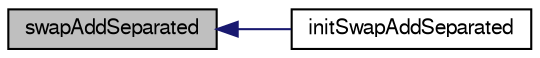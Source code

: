 digraph "swapAddSeparated"
{
  bgcolor="transparent";
  edge [fontname="FreeSans",fontsize="10",labelfontname="FreeSans",labelfontsize="10"];
  node [fontname="FreeSans",fontsize="10",shape=record];
  rankdir="LR";
  Node25 [label="swapAddSeparated",height=0.2,width=0.4,color="black", fillcolor="grey75", style="filled", fontcolor="black"];
  Node25 -> Node26 [dir="back",color="midnightblue",fontsize="10",style="solid",fontname="FreeSans"];
  Node26 [label="initSwapAddSeparated",height=0.2,width=0.4,color="black",URL="$a26566.html#a887824dffc59745399fc58dfa4ca81a7",tooltip="Initialise swap of patch point values. "];
}
